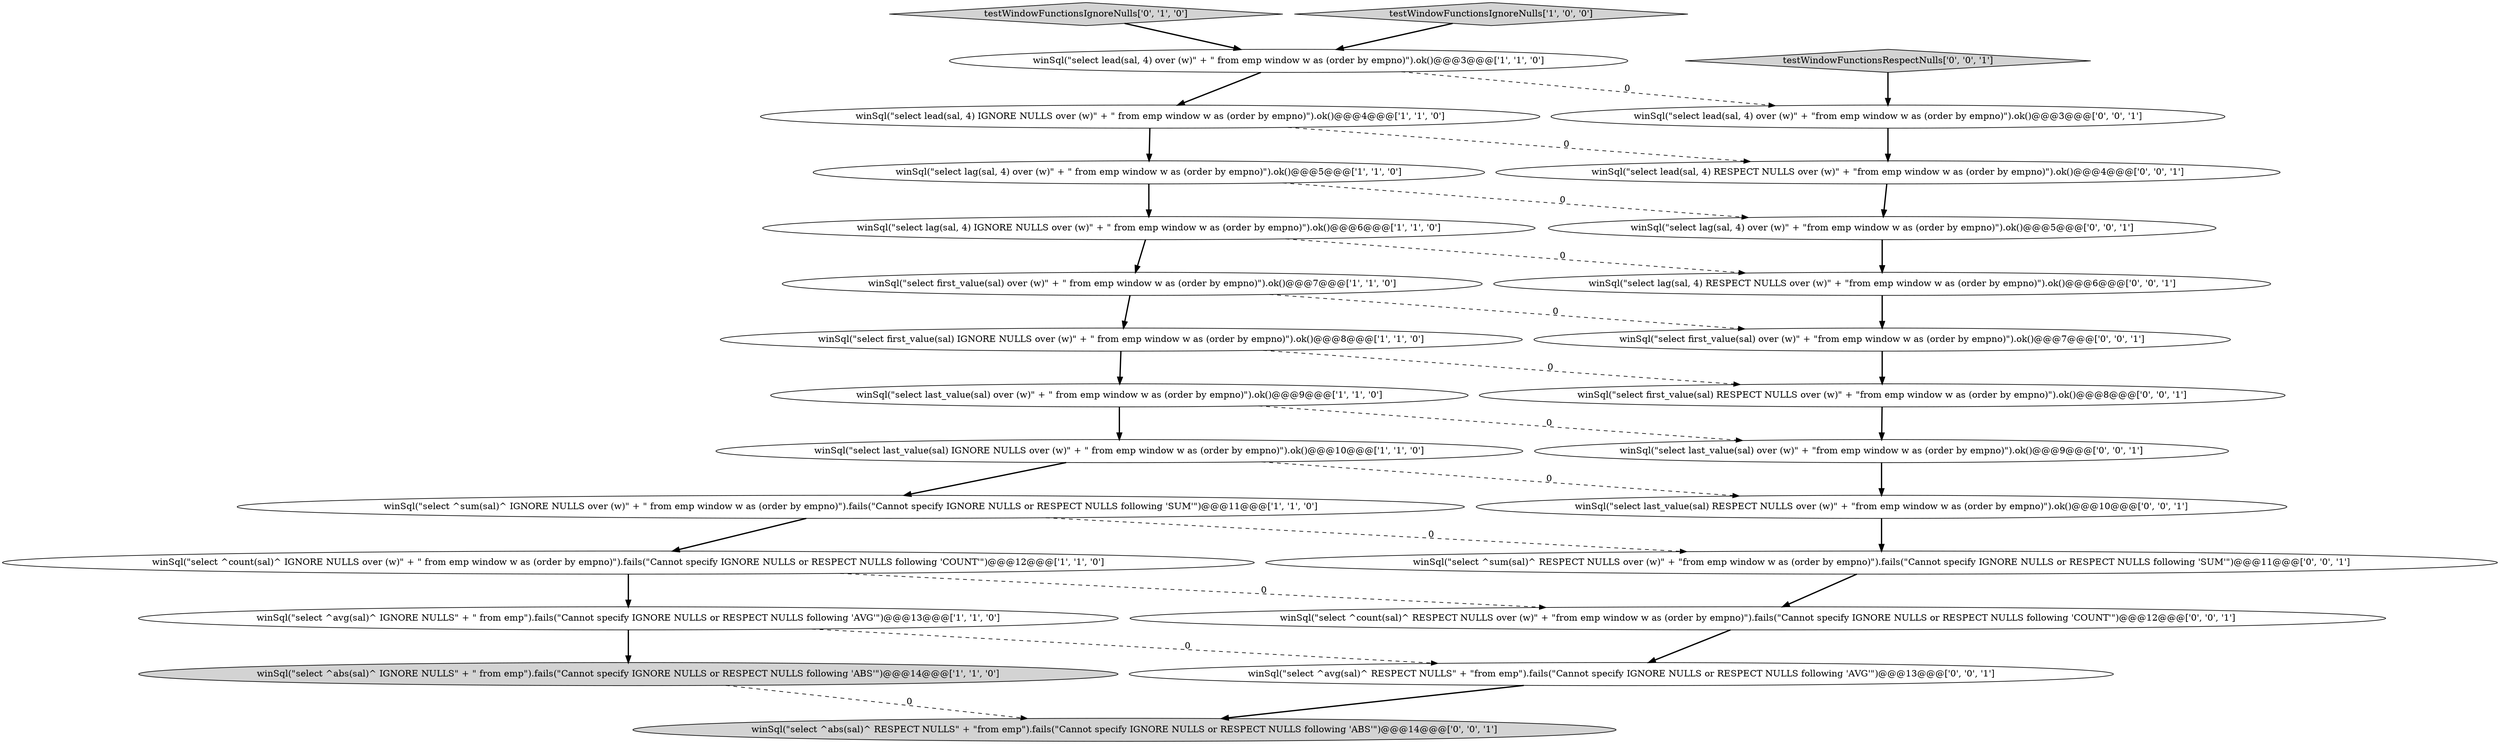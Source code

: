 digraph {
15 [style = filled, label = "winSql(\"select last_value(sal) over (w)\" + \"from emp window w as (order by empno)\").ok()@@@9@@@['0', '0', '1']", fillcolor = white, shape = ellipse image = "AAA0AAABBB3BBB"];
25 [style = filled, label = "winSql(\"select ^abs(sal)^ RESPECT NULLS\" + \"from emp\").fails(\"Cannot specify IGNORE NULLS or RESPECT NULLS following 'ABS'\")@@@14@@@['0', '0', '1']", fillcolor = lightgray, shape = ellipse image = "AAA0AAABBB3BBB"];
7 [style = filled, label = "winSql(\"select lead(sal, 4) over (w)\" + \" from emp window w as (order by empno)\").ok()@@@3@@@['1', '1', '0']", fillcolor = white, shape = ellipse image = "AAA0AAABBB1BBB"];
13 [style = filled, label = "testWindowFunctionsIgnoreNulls['0', '1', '0']", fillcolor = lightgray, shape = diamond image = "AAA0AAABBB2BBB"];
20 [style = filled, label = "winSql(\"select lag(sal, 4) RESPECT NULLS over (w)\" + \"from emp window w as (order by empno)\").ok()@@@6@@@['0', '0', '1']", fillcolor = white, shape = ellipse image = "AAA0AAABBB3BBB"];
10 [style = filled, label = "winSql(\"select lag(sal, 4) IGNORE NULLS over (w)\" + \" from emp window w as (order by empno)\").ok()@@@6@@@['1', '1', '0']", fillcolor = white, shape = ellipse image = "AAA0AAABBB1BBB"];
22 [style = filled, label = "winSql(\"select lead(sal, 4) over (w)\" + \"from emp window w as (order by empno)\").ok()@@@3@@@['0', '0', '1']", fillcolor = white, shape = ellipse image = "AAA0AAABBB3BBB"];
6 [style = filled, label = "winSql(\"select ^abs(sal)^ IGNORE NULLS\" + \" from emp\").fails(\"Cannot specify IGNORE NULLS or RESPECT NULLS following 'ABS'\")@@@14@@@['1', '1', '0']", fillcolor = lightgray, shape = ellipse image = "AAA0AAABBB1BBB"];
0 [style = filled, label = "winSql(\"select first_value(sal) IGNORE NULLS over (w)\" + \" from emp window w as (order by empno)\").ok()@@@8@@@['1', '1', '0']", fillcolor = white, shape = ellipse image = "AAA0AAABBB1BBB"];
4 [style = filled, label = "winSql(\"select last_value(sal) over (w)\" + \" from emp window w as (order by empno)\").ok()@@@9@@@['1', '1', '0']", fillcolor = white, shape = ellipse image = "AAA0AAABBB1BBB"];
9 [style = filled, label = "winSql(\"select ^sum(sal)^ IGNORE NULLS over (w)\" + \" from emp window w as (order by empno)\").fails(\"Cannot specify IGNORE NULLS or RESPECT NULLS following 'SUM'\")@@@11@@@['1', '1', '0']", fillcolor = white, shape = ellipse image = "AAA0AAABBB1BBB"];
3 [style = filled, label = "winSql(\"select ^avg(sal)^ IGNORE NULLS\" + \" from emp\").fails(\"Cannot specify IGNORE NULLS or RESPECT NULLS following 'AVG'\")@@@13@@@['1', '1', '0']", fillcolor = white, shape = ellipse image = "AAA0AAABBB1BBB"];
18 [style = filled, label = "winSql(\"select first_value(sal) RESPECT NULLS over (w)\" + \"from emp window w as (order by empno)\").ok()@@@8@@@['0', '0', '1']", fillcolor = white, shape = ellipse image = "AAA0AAABBB3BBB"];
16 [style = filled, label = "winSql(\"select ^sum(sal)^ RESPECT NULLS over (w)\" + \"from emp window w as (order by empno)\").fails(\"Cannot specify IGNORE NULLS or RESPECT NULLS following 'SUM'\")@@@11@@@['0', '0', '1']", fillcolor = white, shape = ellipse image = "AAA0AAABBB3BBB"];
21 [style = filled, label = "testWindowFunctionsRespectNulls['0', '0', '1']", fillcolor = lightgray, shape = diamond image = "AAA0AAABBB3BBB"];
2 [style = filled, label = "winSql(\"select ^count(sal)^ IGNORE NULLS over (w)\" + \" from emp window w as (order by empno)\").fails(\"Cannot specify IGNORE NULLS or RESPECT NULLS following 'COUNT'\")@@@12@@@['1', '1', '0']", fillcolor = white, shape = ellipse image = "AAA0AAABBB1BBB"];
24 [style = filled, label = "winSql(\"select first_value(sal) over (w)\" + \"from emp window w as (order by empno)\").ok()@@@7@@@['0', '0', '1']", fillcolor = white, shape = ellipse image = "AAA0AAABBB3BBB"];
26 [style = filled, label = "winSql(\"select last_value(sal) RESPECT NULLS over (w)\" + \"from emp window w as (order by empno)\").ok()@@@10@@@['0', '0', '1']", fillcolor = white, shape = ellipse image = "AAA0AAABBB3BBB"];
12 [style = filled, label = "testWindowFunctionsIgnoreNulls['1', '0', '0']", fillcolor = lightgray, shape = diamond image = "AAA0AAABBB1BBB"];
17 [style = filled, label = "winSql(\"select ^avg(sal)^ RESPECT NULLS\" + \"from emp\").fails(\"Cannot specify IGNORE NULLS or RESPECT NULLS following 'AVG'\")@@@13@@@['0', '0', '1']", fillcolor = white, shape = ellipse image = "AAA0AAABBB3BBB"];
1 [style = filled, label = "winSql(\"select last_value(sal) IGNORE NULLS over (w)\" + \" from emp window w as (order by empno)\").ok()@@@10@@@['1', '1', '0']", fillcolor = white, shape = ellipse image = "AAA0AAABBB1BBB"];
8 [style = filled, label = "winSql(\"select lead(sal, 4) IGNORE NULLS over (w)\" + \" from emp window w as (order by empno)\").ok()@@@4@@@['1', '1', '0']", fillcolor = white, shape = ellipse image = "AAA0AAABBB1BBB"];
23 [style = filled, label = "winSql(\"select lead(sal, 4) RESPECT NULLS over (w)\" + \"from emp window w as (order by empno)\").ok()@@@4@@@['0', '0', '1']", fillcolor = white, shape = ellipse image = "AAA0AAABBB3BBB"];
19 [style = filled, label = "winSql(\"select ^count(sal)^ RESPECT NULLS over (w)\" + \"from emp window w as (order by empno)\").fails(\"Cannot specify IGNORE NULLS or RESPECT NULLS following 'COUNT'\")@@@12@@@['0', '0', '1']", fillcolor = white, shape = ellipse image = "AAA0AAABBB3BBB"];
14 [style = filled, label = "winSql(\"select lag(sal, 4) over (w)\" + \"from emp window w as (order by empno)\").ok()@@@5@@@['0', '0', '1']", fillcolor = white, shape = ellipse image = "AAA0AAABBB3BBB"];
11 [style = filled, label = "winSql(\"select first_value(sal) over (w)\" + \" from emp window w as (order by empno)\").ok()@@@7@@@['1', '1', '0']", fillcolor = white, shape = ellipse image = "AAA0AAABBB1BBB"];
5 [style = filled, label = "winSql(\"select lag(sal, 4) over (w)\" + \" from emp window w as (order by empno)\").ok()@@@5@@@['1', '1', '0']", fillcolor = white, shape = ellipse image = "AAA0AAABBB1BBB"];
5->10 [style = bold, label=""];
17->25 [style = bold, label=""];
9->16 [style = dashed, label="0"];
5->14 [style = dashed, label="0"];
2->19 [style = dashed, label="0"];
3->17 [style = dashed, label="0"];
9->2 [style = bold, label=""];
1->26 [style = dashed, label="0"];
2->3 [style = bold, label=""];
18->15 [style = bold, label=""];
3->6 [style = bold, label=""];
19->17 [style = bold, label=""];
16->19 [style = bold, label=""];
7->8 [style = bold, label=""];
24->18 [style = bold, label=""];
22->23 [style = bold, label=""];
12->7 [style = bold, label=""];
1->9 [style = bold, label=""];
15->26 [style = bold, label=""];
23->14 [style = bold, label=""];
26->16 [style = bold, label=""];
11->0 [style = bold, label=""];
8->5 [style = bold, label=""];
6->25 [style = dashed, label="0"];
0->4 [style = bold, label=""];
21->22 [style = bold, label=""];
13->7 [style = bold, label=""];
4->15 [style = dashed, label="0"];
11->24 [style = dashed, label="0"];
0->18 [style = dashed, label="0"];
10->20 [style = dashed, label="0"];
4->1 [style = bold, label=""];
20->24 [style = bold, label=""];
7->22 [style = dashed, label="0"];
14->20 [style = bold, label=""];
8->23 [style = dashed, label="0"];
10->11 [style = bold, label=""];
}
